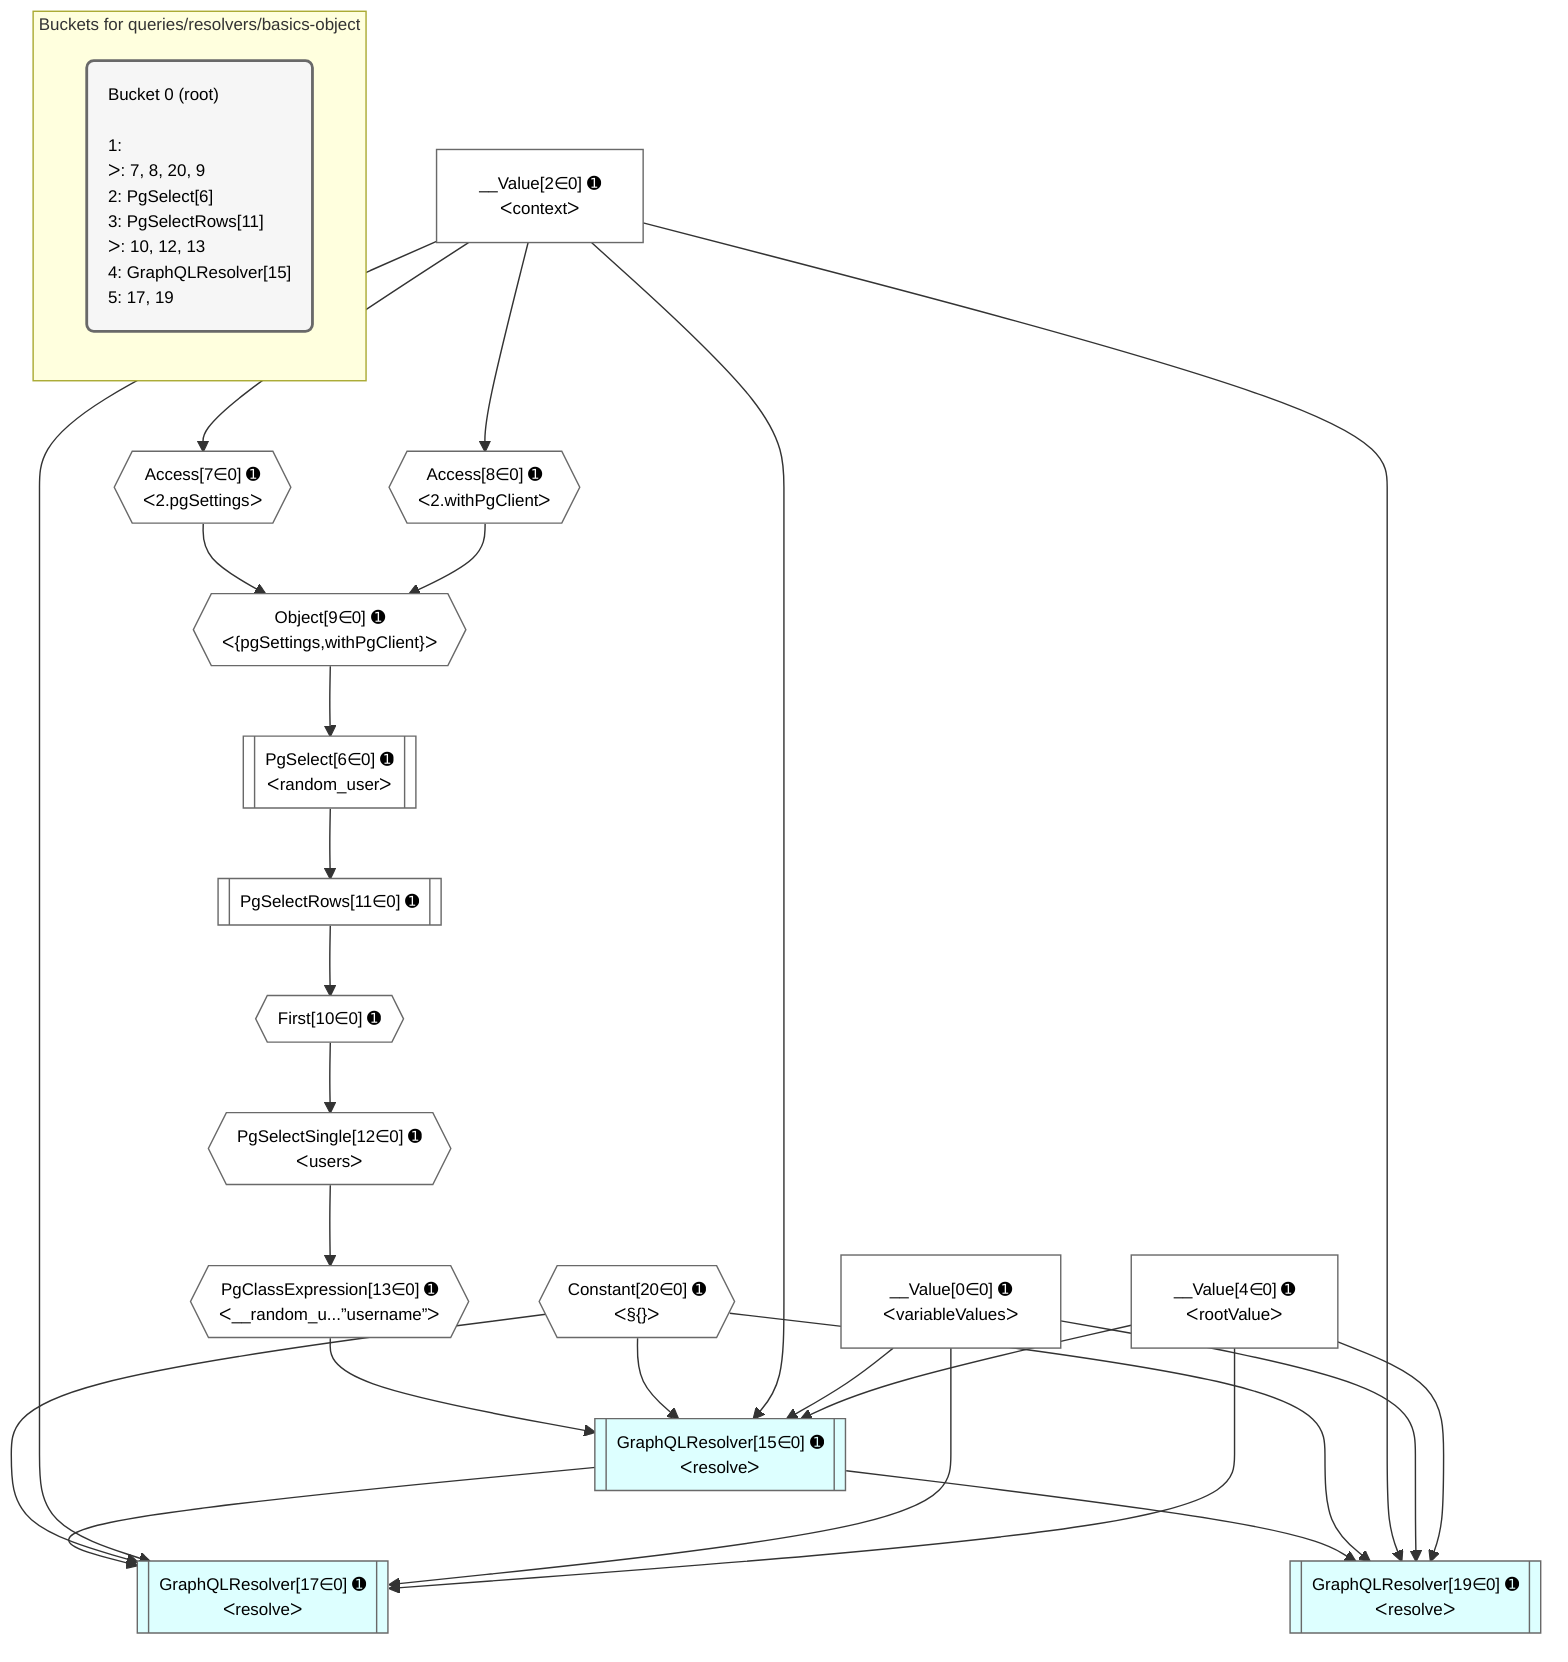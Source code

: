 %%{init: {'themeVariables': { 'fontSize': '12px'}}}%%
graph TD
    classDef path fill:#eee,stroke:#000,color:#000
    classDef plan fill:#fff,stroke-width:1px,color:#000
    classDef itemplan fill:#fff,stroke-width:2px,color:#000
    classDef unbatchedplan fill:#dff,stroke-width:1px,color:#000
    classDef sideeffectplan fill:#fcc,stroke-width:2px,color:#000
    classDef bucket fill:#f6f6f6,color:#000,stroke-width:2px,text-align:left


    %% plan dependencies
    GraphQLResolver15[["GraphQLResolver[15∈0] ➊<br />ᐸresolveᐳ"]]:::unbatchedplan
    PgClassExpression13{{"PgClassExpression[13∈0] ➊<br />ᐸ__random_u...”username”ᐳ"}}:::plan
    Constant20{{"Constant[20∈0] ➊<br />ᐸ§{}ᐳ"}}:::plan
    __Value2["__Value[2∈0] ➊<br />ᐸcontextᐳ"]:::plan
    __Value0["__Value[0∈0] ➊<br />ᐸvariableValuesᐳ"]:::plan
    __Value4["__Value[4∈0] ➊<br />ᐸrootValueᐳ"]:::plan
    PgClassExpression13 & Constant20 & __Value2 & __Value0 & __Value4 --> GraphQLResolver15
    GraphQLResolver17[["GraphQLResolver[17∈0] ➊<br />ᐸresolveᐳ"]]:::unbatchedplan
    GraphQLResolver15 & Constant20 & __Value2 & __Value0 & __Value4 --> GraphQLResolver17
    GraphQLResolver19[["GraphQLResolver[19∈0] ➊<br />ᐸresolveᐳ"]]:::unbatchedplan
    GraphQLResolver15 & Constant20 & __Value2 & __Value0 & __Value4 --> GraphQLResolver19
    Object9{{"Object[9∈0] ➊<br />ᐸ{pgSettings,withPgClient}ᐳ"}}:::plan
    Access7{{"Access[7∈0] ➊<br />ᐸ2.pgSettingsᐳ"}}:::plan
    Access8{{"Access[8∈0] ➊<br />ᐸ2.withPgClientᐳ"}}:::plan
    Access7 & Access8 --> Object9
    PgSelect6[["PgSelect[6∈0] ➊<br />ᐸrandom_userᐳ"]]:::plan
    Object9 --> PgSelect6
    __Value2 --> Access7
    __Value2 --> Access8
    First10{{"First[10∈0] ➊"}}:::plan
    PgSelectRows11[["PgSelectRows[11∈0] ➊"]]:::plan
    PgSelectRows11 --> First10
    PgSelect6 --> PgSelectRows11
    PgSelectSingle12{{"PgSelectSingle[12∈0] ➊<br />ᐸusersᐳ"}}:::plan
    First10 --> PgSelectSingle12
    PgSelectSingle12 --> PgClassExpression13

    %% define steps

    subgraph "Buckets for queries/resolvers/basics-object"
    Bucket0("Bucket 0 (root)<br /><br />1: <br />ᐳ: 7, 8, 20, 9<br />2: PgSelect[6]<br />3: PgSelectRows[11]<br />ᐳ: 10, 12, 13<br />4: GraphQLResolver[15]<br />5: 17, 19"):::bucket
    classDef bucket0 stroke:#696969
    class Bucket0,__Value0,__Value2,__Value4,PgSelect6,Access7,Access8,Object9,First10,PgSelectRows11,PgSelectSingle12,PgClassExpression13,GraphQLResolver15,GraphQLResolver17,GraphQLResolver19,Constant20 bucket0
    end